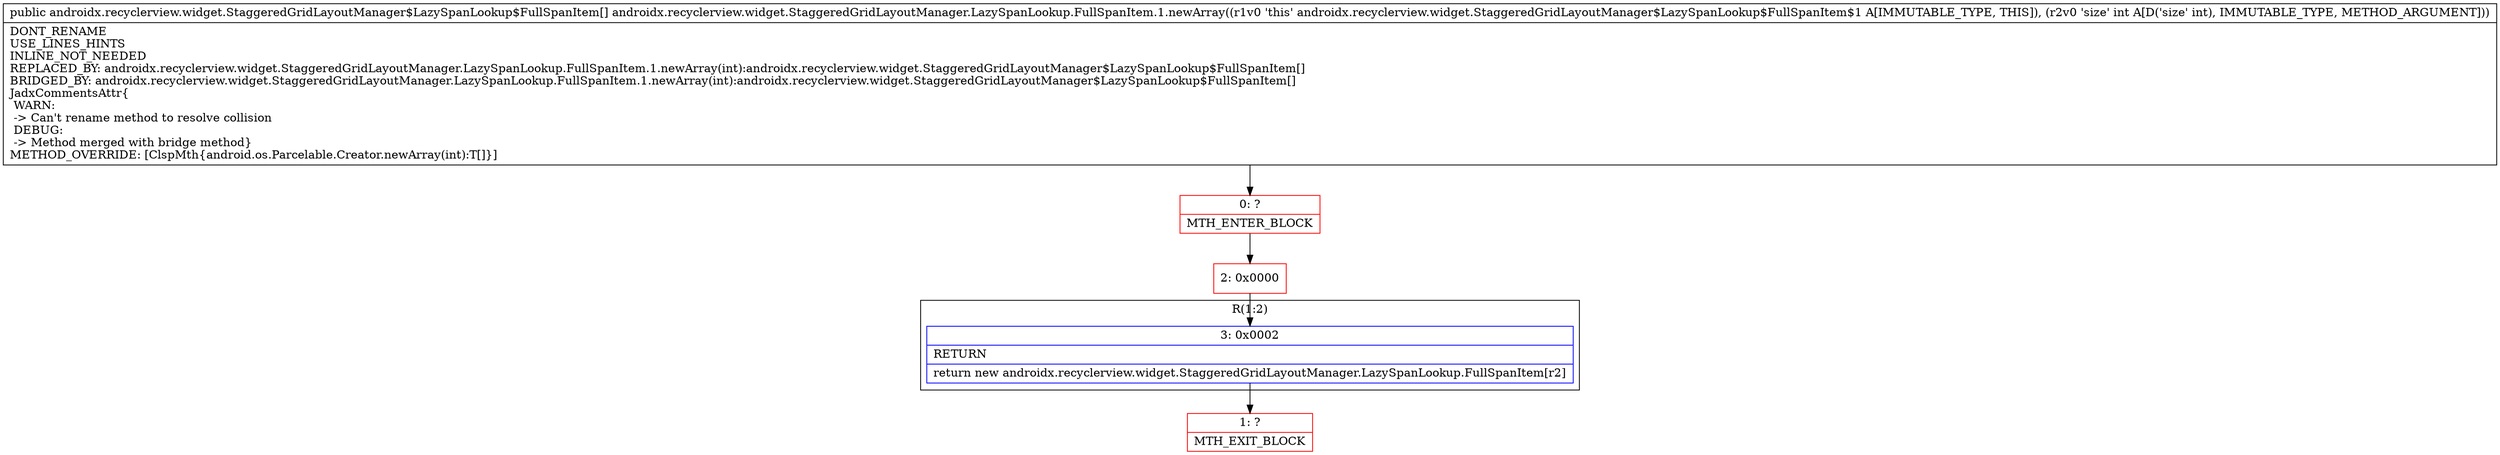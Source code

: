 digraph "CFG forandroidx.recyclerview.widget.StaggeredGridLayoutManager.LazySpanLookup.FullSpanItem.1.newArray(I)[Landroidx\/recyclerview\/widget\/StaggeredGridLayoutManager$LazySpanLookup$FullSpanItem;" {
subgraph cluster_Region_304632955 {
label = "R(1:2)";
node [shape=record,color=blue];
Node_3 [shape=record,label="{3\:\ 0x0002|RETURN\l|return new androidx.recyclerview.widget.StaggeredGridLayoutManager.LazySpanLookup.FullSpanItem[r2]\l}"];
}
Node_0 [shape=record,color=red,label="{0\:\ ?|MTH_ENTER_BLOCK\l}"];
Node_2 [shape=record,color=red,label="{2\:\ 0x0000}"];
Node_1 [shape=record,color=red,label="{1\:\ ?|MTH_EXIT_BLOCK\l}"];
MethodNode[shape=record,label="{public androidx.recyclerview.widget.StaggeredGridLayoutManager$LazySpanLookup$FullSpanItem[] androidx.recyclerview.widget.StaggeredGridLayoutManager.LazySpanLookup.FullSpanItem.1.newArray((r1v0 'this' androidx.recyclerview.widget.StaggeredGridLayoutManager$LazySpanLookup$FullSpanItem$1 A[IMMUTABLE_TYPE, THIS]), (r2v0 'size' int A[D('size' int), IMMUTABLE_TYPE, METHOD_ARGUMENT]))  | DONT_RENAME\lUSE_LINES_HINTS\lINLINE_NOT_NEEDED\lREPLACED_BY: androidx.recyclerview.widget.StaggeredGridLayoutManager.LazySpanLookup.FullSpanItem.1.newArray(int):androidx.recyclerview.widget.StaggeredGridLayoutManager$LazySpanLookup$FullSpanItem[]\lBRIDGED_BY: androidx.recyclerview.widget.StaggeredGridLayoutManager.LazySpanLookup.FullSpanItem.1.newArray(int):androidx.recyclerview.widget.StaggeredGridLayoutManager$LazySpanLookup$FullSpanItem[]\lJadxCommentsAttr\{\l WARN: \l \-\> Can't rename method to resolve collision\l DEBUG: \l \-\> Method merged with bridge method\}\lMETHOD_OVERRIDE: [ClspMth\{android.os.Parcelable.Creator.newArray(int):T[]\}]\l}"];
MethodNode -> Node_0;Node_3 -> Node_1;
Node_0 -> Node_2;
Node_2 -> Node_3;
}

